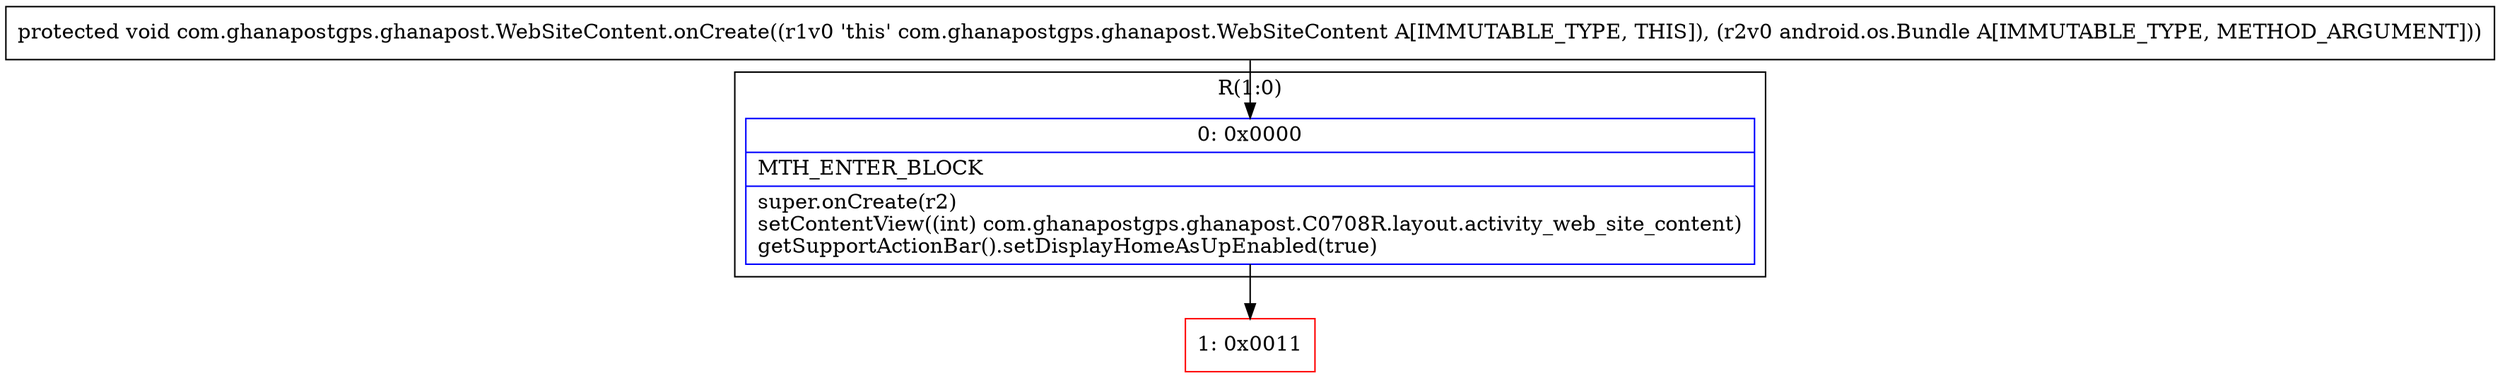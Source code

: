 digraph "CFG forcom.ghanapostgps.ghanapost.WebSiteContent.onCreate(Landroid\/os\/Bundle;)V" {
subgraph cluster_Region_1022566323 {
label = "R(1:0)";
node [shape=record,color=blue];
Node_0 [shape=record,label="{0\:\ 0x0000|MTH_ENTER_BLOCK\l|super.onCreate(r2)\lsetContentView((int) com.ghanapostgps.ghanapost.C0708R.layout.activity_web_site_content)\lgetSupportActionBar().setDisplayHomeAsUpEnabled(true)\l}"];
}
Node_1 [shape=record,color=red,label="{1\:\ 0x0011}"];
MethodNode[shape=record,label="{protected void com.ghanapostgps.ghanapost.WebSiteContent.onCreate((r1v0 'this' com.ghanapostgps.ghanapost.WebSiteContent A[IMMUTABLE_TYPE, THIS]), (r2v0 android.os.Bundle A[IMMUTABLE_TYPE, METHOD_ARGUMENT])) }"];
MethodNode -> Node_0;
Node_0 -> Node_1;
}

